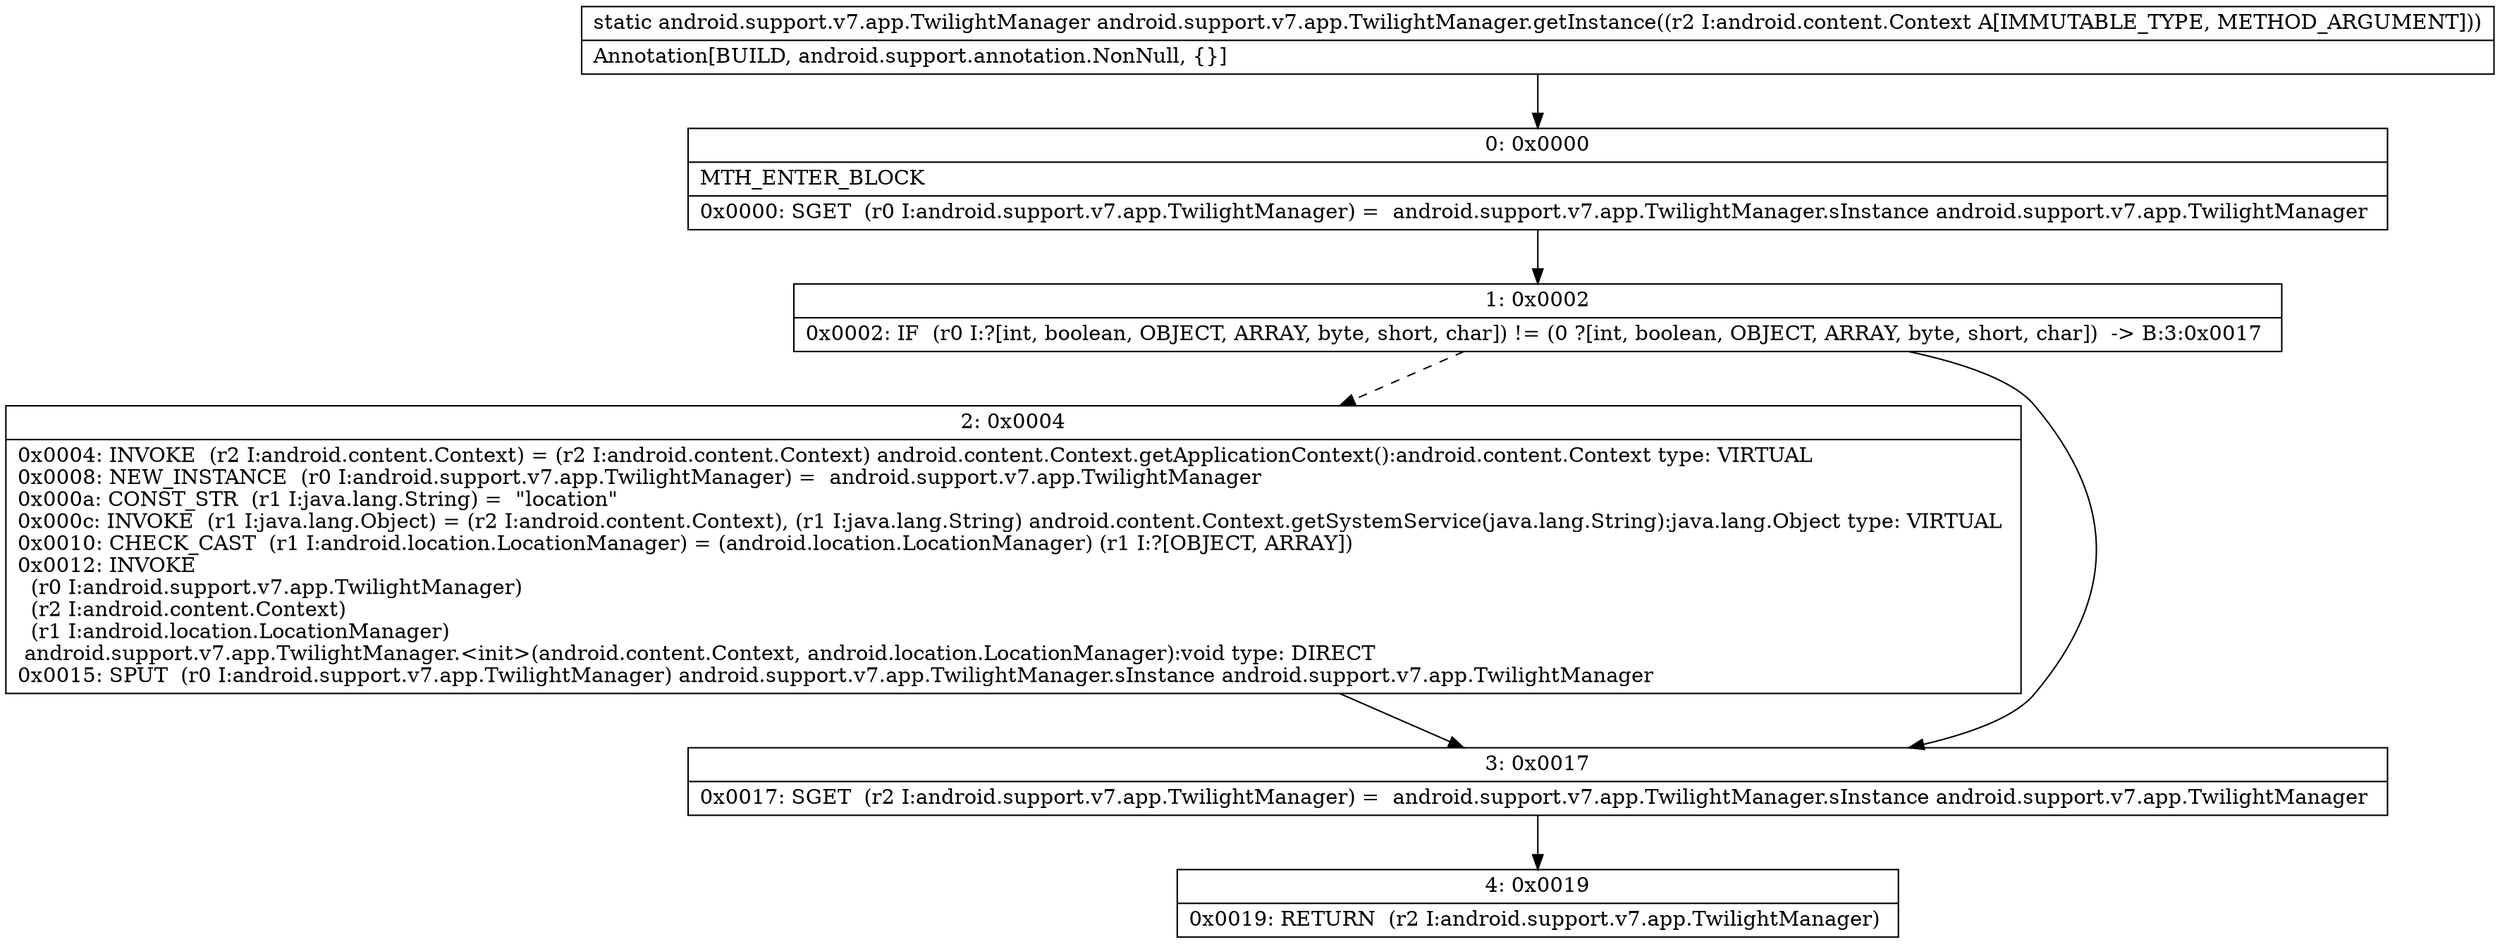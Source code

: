 digraph "CFG forandroid.support.v7.app.TwilightManager.getInstance(Landroid\/content\/Context;)Landroid\/support\/v7\/app\/TwilightManager;" {
Node_0 [shape=record,label="{0\:\ 0x0000|MTH_ENTER_BLOCK\l|0x0000: SGET  (r0 I:android.support.v7.app.TwilightManager) =  android.support.v7.app.TwilightManager.sInstance android.support.v7.app.TwilightManager \l}"];
Node_1 [shape=record,label="{1\:\ 0x0002|0x0002: IF  (r0 I:?[int, boolean, OBJECT, ARRAY, byte, short, char]) != (0 ?[int, boolean, OBJECT, ARRAY, byte, short, char])  \-\> B:3:0x0017 \l}"];
Node_2 [shape=record,label="{2\:\ 0x0004|0x0004: INVOKE  (r2 I:android.content.Context) = (r2 I:android.content.Context) android.content.Context.getApplicationContext():android.content.Context type: VIRTUAL \l0x0008: NEW_INSTANCE  (r0 I:android.support.v7.app.TwilightManager) =  android.support.v7.app.TwilightManager \l0x000a: CONST_STR  (r1 I:java.lang.String) =  \"location\" \l0x000c: INVOKE  (r1 I:java.lang.Object) = (r2 I:android.content.Context), (r1 I:java.lang.String) android.content.Context.getSystemService(java.lang.String):java.lang.Object type: VIRTUAL \l0x0010: CHECK_CAST  (r1 I:android.location.LocationManager) = (android.location.LocationManager) (r1 I:?[OBJECT, ARRAY]) \l0x0012: INVOKE  \l  (r0 I:android.support.v7.app.TwilightManager)\l  (r2 I:android.content.Context)\l  (r1 I:android.location.LocationManager)\l android.support.v7.app.TwilightManager.\<init\>(android.content.Context, android.location.LocationManager):void type: DIRECT \l0x0015: SPUT  (r0 I:android.support.v7.app.TwilightManager) android.support.v7.app.TwilightManager.sInstance android.support.v7.app.TwilightManager \l}"];
Node_3 [shape=record,label="{3\:\ 0x0017|0x0017: SGET  (r2 I:android.support.v7.app.TwilightManager) =  android.support.v7.app.TwilightManager.sInstance android.support.v7.app.TwilightManager \l}"];
Node_4 [shape=record,label="{4\:\ 0x0019|0x0019: RETURN  (r2 I:android.support.v7.app.TwilightManager) \l}"];
MethodNode[shape=record,label="{static android.support.v7.app.TwilightManager android.support.v7.app.TwilightManager.getInstance((r2 I:android.content.Context A[IMMUTABLE_TYPE, METHOD_ARGUMENT]))  | Annotation[BUILD, android.support.annotation.NonNull, \{\}]\l}"];
MethodNode -> Node_0;
Node_0 -> Node_1;
Node_1 -> Node_2[style=dashed];
Node_1 -> Node_3;
Node_2 -> Node_3;
Node_3 -> Node_4;
}

